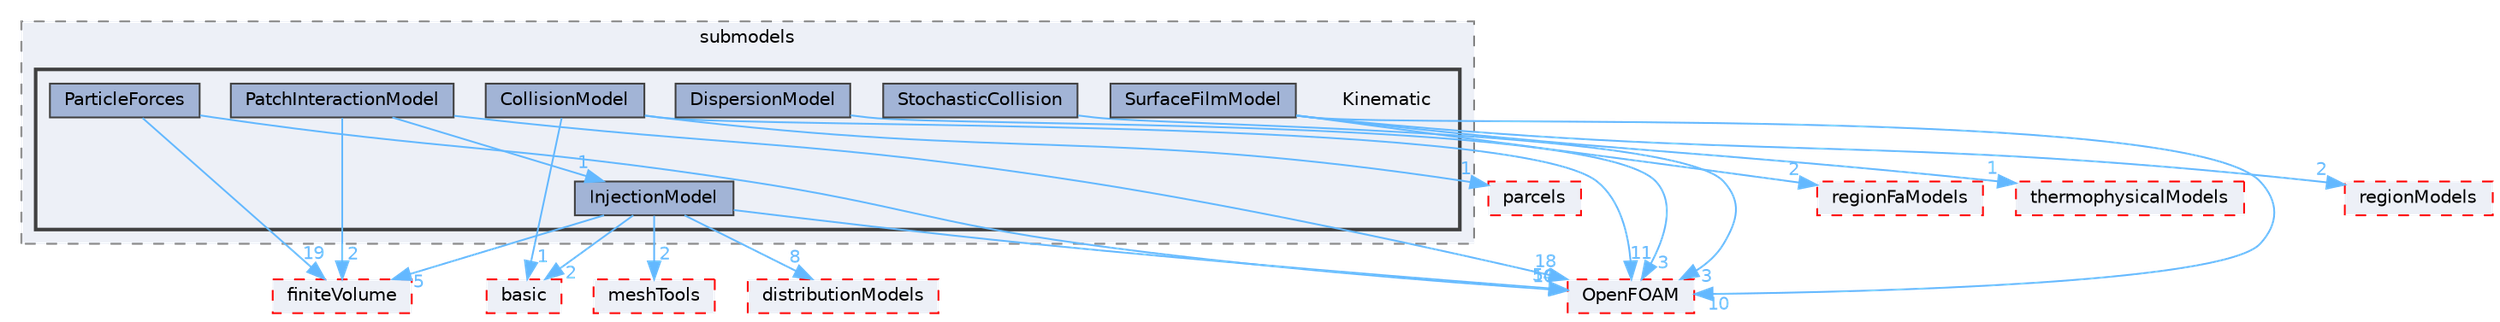 digraph "src/lagrangian/intermediate/submodels/Kinematic"
{
 // LATEX_PDF_SIZE
  bgcolor="transparent";
  edge [fontname=Helvetica,fontsize=10,labelfontname=Helvetica,labelfontsize=10];
  node [fontname=Helvetica,fontsize=10,shape=box,height=0.2,width=0.4];
  compound=true
  subgraph clusterdir_825de5f87f0ef3ae7d76ccd6a5458244 {
    graph [ bgcolor="#edf0f7", pencolor="grey50", label="submodels", fontname=Helvetica,fontsize=10 style="filled,dashed", URL="dir_825de5f87f0ef3ae7d76ccd6a5458244.html",tooltip=""]
  subgraph clusterdir_280ce042c33ce1e00a1fb89491254772 {
    graph [ bgcolor="#edf0f7", pencolor="grey25", label="", fontname=Helvetica,fontsize=10 style="filled,bold", URL="dir_280ce042c33ce1e00a1fb89491254772.html",tooltip=""]
    dir_280ce042c33ce1e00a1fb89491254772 [shape=plaintext, label="Kinematic"];
  dir_2bde217cd4c4c59a6845fe90485c2b1b [label="CollisionModel", fillcolor="#a2b4d6", color="grey25", style="filled", URL="dir_2bde217cd4c4c59a6845fe90485c2b1b.html",tooltip=""];
  dir_1a1b0db6ee4be96508c5925195e4b1da [label="DispersionModel", fillcolor="#a2b4d6", color="grey25", style="filled", URL="dir_1a1b0db6ee4be96508c5925195e4b1da.html",tooltip=""];
  dir_2c52a1c2f0c7ead309c5b735cade1a7e [label="InjectionModel", fillcolor="#a2b4d6", color="grey25", style="filled", URL="dir_2c52a1c2f0c7ead309c5b735cade1a7e.html",tooltip=""];
  dir_7880c6dec9d81c909715027e243e12ba [label="ParticleForces", fillcolor="#a2b4d6", color="grey25", style="filled", URL="dir_7880c6dec9d81c909715027e243e12ba.html",tooltip=""];
  dir_cf43f87a8139bd03a012339b0f68c2d8 [label="PatchInteractionModel", fillcolor="#a2b4d6", color="grey25", style="filled", URL="dir_cf43f87a8139bd03a012339b0f68c2d8.html",tooltip=""];
  dir_83decfbee97b67bdfbabb760079715fa [label="StochasticCollision", fillcolor="#a2b4d6", color="grey25", style="filled", URL="dir_83decfbee97b67bdfbabb760079715fa.html",tooltip=""];
  dir_61f31c0882508a16d1a835320fc3ef77 [label="SurfaceFilmModel", fillcolor="#a2b4d6", color="grey25", style="filled", URL="dir_61f31c0882508a16d1a835320fc3ef77.html",tooltip=""];
  }
  }
  dir_584e0ab0901b4327f36f4285cac7f2f8 [label="basic", fillcolor="#edf0f7", color="red", style="filled,dashed", URL="dir_584e0ab0901b4327f36f4285cac7f2f8.html",tooltip=""];
  dir_9bd15774b555cf7259a6fa18f99fe99b [label="finiteVolume", fillcolor="#edf0f7", color="red", style="filled,dashed", URL="dir_9bd15774b555cf7259a6fa18f99fe99b.html",tooltip=""];
  dir_ae30ad0bef50cf391b24c614251bb9fd [label="meshTools", fillcolor="#edf0f7", color="red", style="filled,dashed", URL="dir_ae30ad0bef50cf391b24c614251bb9fd.html",tooltip=""];
  dir_c5473ff19b20e6ec4dfe5c310b3778a8 [label="OpenFOAM", fillcolor="#edf0f7", color="red", style="filled,dashed", URL="dir_c5473ff19b20e6ec4dfe5c310b3778a8.html",tooltip=""];
  dir_d6927c2879faa997b7d01c6ca71e518d [label="distributionModels", fillcolor="#edf0f7", color="red", style="filled,dashed", URL="dir_d6927c2879faa997b7d01c6ca71e518d.html",tooltip=""];
  dir_1cee61ac5e24023b73c87e3e265bd2be [label="regionModels", fillcolor="#edf0f7", color="red", style="filled,dashed", URL="dir_1cee61ac5e24023b73c87e3e265bd2be.html",tooltip=""];
  dir_256e80909904544129a5af4b82e274ea [label="regionFaModels", fillcolor="#edf0f7", color="red", style="filled,dashed", URL="dir_256e80909904544129a5af4b82e274ea.html",tooltip=""];
  dir_2778d089ec5c4f66810b11f753867003 [label="thermophysicalModels", fillcolor="#edf0f7", color="red", style="filled,dashed", URL="dir_2778d089ec5c4f66810b11f753867003.html",tooltip=""];
  dir_b8d19ddbdf0975644e34192d6313800e [label="parcels", fillcolor="#edf0f7", color="red", style="filled,dashed", URL="dir_b8d19ddbdf0975644e34192d6313800e.html",tooltip=""];
  dir_2bde217cd4c4c59a6845fe90485c2b1b->dir_c5473ff19b20e6ec4dfe5c310b3778a8 [headlabel="11", labeldistance=1.5 headhref="dir_000538_002695.html" href="dir_000538_002695.html" color="steelblue1" fontcolor="steelblue1"];
  dir_2bde217cd4c4c59a6845fe90485c2b1b->dir_584e0ab0901b4327f36f4285cac7f2f8 [headlabel="1", labeldistance=1.5 headhref="dir_000538_000211.html" href="dir_000538_000211.html" color="steelblue1" fontcolor="steelblue1"];
  dir_2bde217cd4c4c59a6845fe90485c2b1b->dir_b8d19ddbdf0975644e34192d6313800e [headlabel="1", labeldistance=1.5 headhref="dir_000538_002785.html" href="dir_000538_002785.html" color="steelblue1" fontcolor="steelblue1"];
  dir_1a1b0db6ee4be96508c5925195e4b1da->dir_c5473ff19b20e6ec4dfe5c310b3778a8 [headlabel="3", labeldistance=1.5 headhref="dir_000962_002695.html" href="dir_000962_002695.html" color="steelblue1" fontcolor="steelblue1"];
  dir_2c52a1c2f0c7ead309c5b735cade1a7e->dir_584e0ab0901b4327f36f4285cac7f2f8 [headlabel="2", labeldistance=1.5 headhref="dir_001855_000211.html" href="dir_001855_000211.html" color="steelblue1" fontcolor="steelblue1"];
  dir_2c52a1c2f0c7ead309c5b735cade1a7e->dir_9bd15774b555cf7259a6fa18f99fe99b [headlabel="5", labeldistance=1.5 headhref="dir_001855_001387.html" href="dir_001855_001387.html" color="steelblue1" fontcolor="steelblue1"];
  dir_2c52a1c2f0c7ead309c5b735cade1a7e->dir_ae30ad0bef50cf391b24c614251bb9fd [headlabel="2", labeldistance=1.5 headhref="dir_001855_002382.html" href="dir_001855_002382.html" color="steelblue1" fontcolor="steelblue1"];
  dir_2c52a1c2f0c7ead309c5b735cade1a7e->dir_c5473ff19b20e6ec4dfe5c310b3778a8 [headlabel="54", labeldistance=1.5 headhref="dir_001855_002695.html" href="dir_001855_002695.html" color="steelblue1" fontcolor="steelblue1"];
  dir_2c52a1c2f0c7ead309c5b735cade1a7e->dir_d6927c2879faa997b7d01c6ca71e518d [headlabel="8", labeldistance=1.5 headhref="dir_001855_000987.html" href="dir_001855_000987.html" color="steelblue1" fontcolor="steelblue1"];
  dir_7880c6dec9d81c909715027e243e12ba->dir_9bd15774b555cf7259a6fa18f99fe99b [headlabel="19", labeldistance=1.5 headhref="dir_002801_001387.html" href="dir_002801_001387.html" color="steelblue1" fontcolor="steelblue1"];
  dir_7880c6dec9d81c909715027e243e12ba->dir_c5473ff19b20e6ec4dfe5c310b3778a8 [headlabel="10", labeldistance=1.5 headhref="dir_002801_002695.html" href="dir_002801_002695.html" color="steelblue1" fontcolor="steelblue1"];
  dir_cf43f87a8139bd03a012339b0f68c2d8->dir_c5473ff19b20e6ec4dfe5c310b3778a8 [headlabel="18", labeldistance=1.5 headhref="dir_002836_002695.html" href="dir_002836_002695.html" color="steelblue1" fontcolor="steelblue1"];
  dir_cf43f87a8139bd03a012339b0f68c2d8->dir_9bd15774b555cf7259a6fa18f99fe99b [headlabel="2", labeldistance=1.5 headhref="dir_002836_001387.html" href="dir_002836_001387.html" color="steelblue1" fontcolor="steelblue1"];
  dir_cf43f87a8139bd03a012339b0f68c2d8->dir_2c52a1c2f0c7ead309c5b735cade1a7e [headlabel="1", labeldistance=1.5 headhref="dir_002836_001855.html" href="dir_002836_001855.html" color="steelblue1" fontcolor="steelblue1"];
  dir_83decfbee97b67bdfbabb760079715fa->dir_c5473ff19b20e6ec4dfe5c310b3778a8 [headlabel="3", labeldistance=1.5 headhref="dir_003775_002695.html" href="dir_003775_002695.html" color="steelblue1" fontcolor="steelblue1"];
  dir_61f31c0882508a16d1a835320fc3ef77->dir_1cee61ac5e24023b73c87e3e265bd2be [headlabel="2", labeldistance=1.5 headhref="dir_003834_003295.html" href="dir_003834_003295.html" color="steelblue1" fontcolor="steelblue1"];
  dir_61f31c0882508a16d1a835320fc3ef77->dir_256e80909904544129a5af4b82e274ea [headlabel="2", labeldistance=1.5 headhref="dir_003834_003287.html" href="dir_003834_003287.html" color="steelblue1" fontcolor="steelblue1"];
  dir_61f31c0882508a16d1a835320fc3ef77->dir_2778d089ec5c4f66810b11f753867003 [headlabel="1", labeldistance=1.5 headhref="dir_003834_004022.html" href="dir_003834_004022.html" color="steelblue1" fontcolor="steelblue1"];
  dir_61f31c0882508a16d1a835320fc3ef77->dir_c5473ff19b20e6ec4dfe5c310b3778a8 [headlabel="10", labeldistance=1.5 headhref="dir_003834_002695.html" href="dir_003834_002695.html" color="steelblue1" fontcolor="steelblue1"];
}
